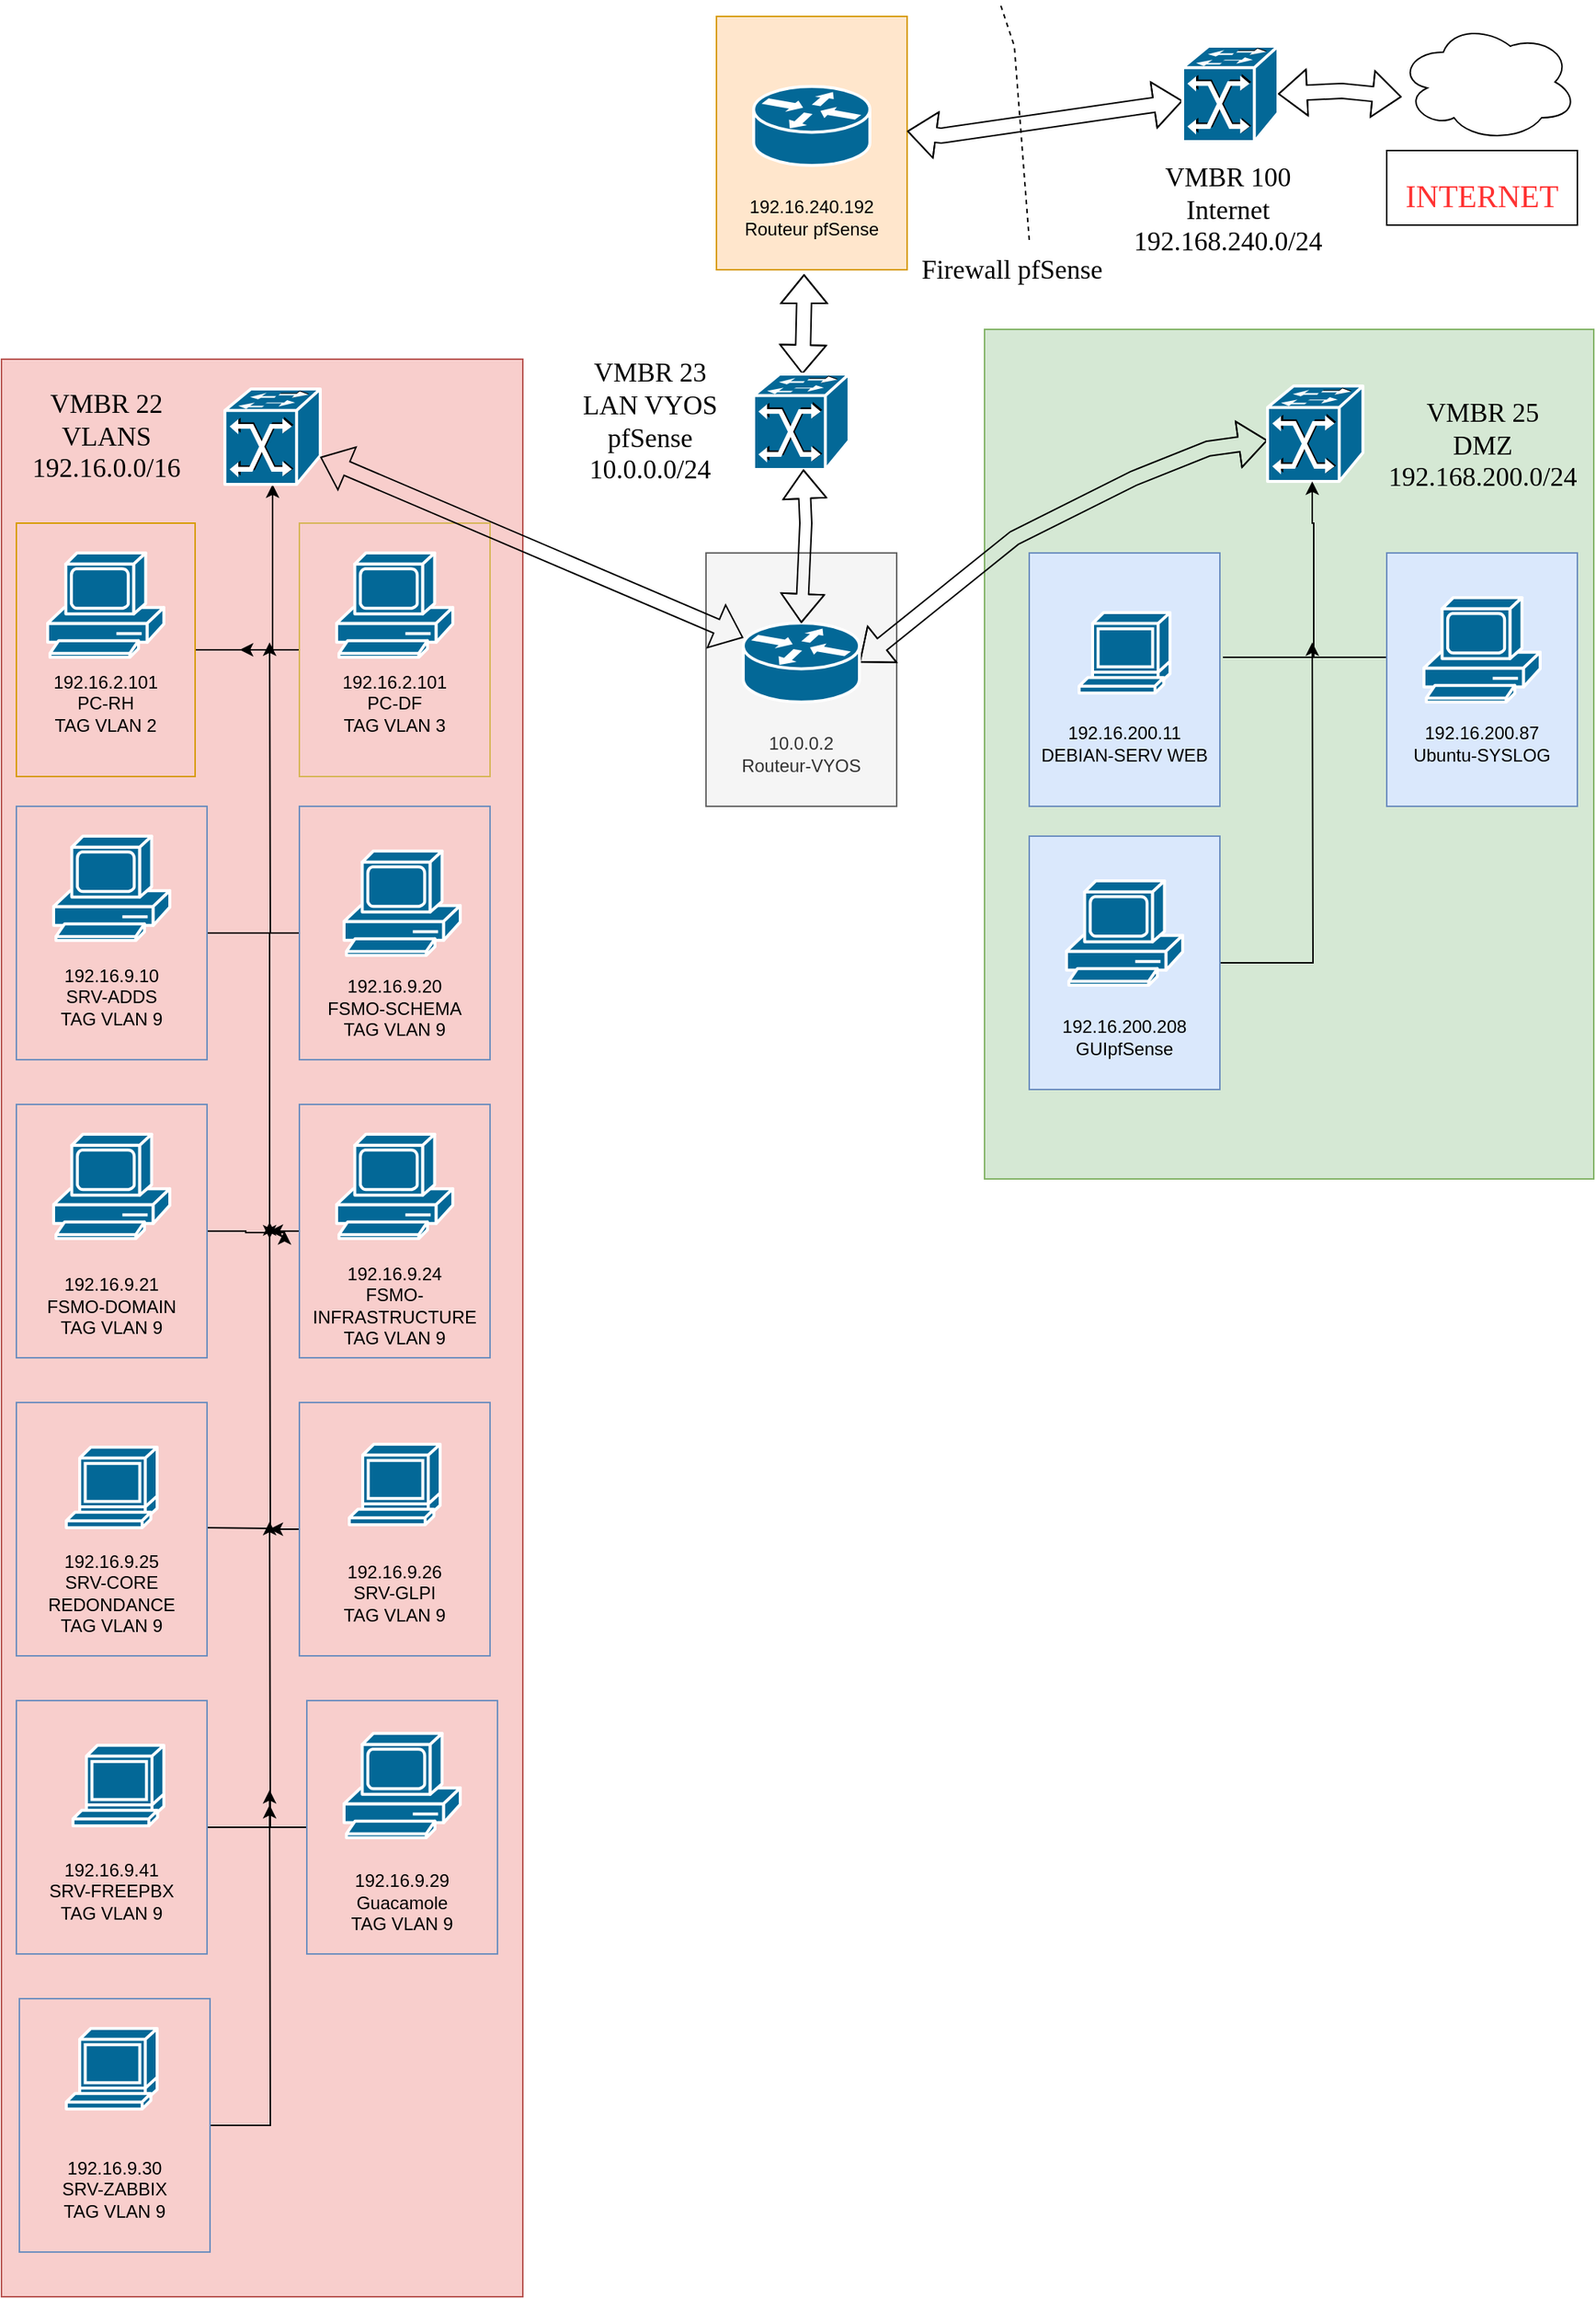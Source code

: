 <mxfile version="28.0.7">
  <diagram name="Page-1" id="3gM9oJFOxD3vaW-yYZft">
    <mxGraphModel dx="1387" dy="772" grid="1" gridSize="10" guides="1" tooltips="1" connect="1" arrows="1" fold="1" page="1" pageScale="1" pageWidth="1100" pageHeight="850" math="0" shadow="0">
      <root>
        <mxCell id="0" />
        <mxCell id="1" parent="0" />
        <mxCell id="WkJBR_L_8m71jJSx_A0K-67" value="" style="rounded=0;whiteSpace=wrap;html=1;fillColor=#d5e8d4;strokeColor=#82b366;" vertex="1" parent="1">
          <mxGeometry x="680" y="250" width="409" height="570" as="geometry" />
        </mxCell>
        <mxCell id="WkJBR_L_8m71jJSx_A0K-64" value="" style="rounded=0;whiteSpace=wrap;html=1;fillColor=#f8cecc;strokeColor=#b85450;" vertex="1" parent="1">
          <mxGeometry x="20" y="270" width="350" height="1300" as="geometry" />
        </mxCell>
        <mxCell id="VJ7-hHtJsxSW6a5JSL_P-45" value="&lt;div&gt;&lt;br&gt;&lt;/div&gt;&lt;div&gt;&lt;br&gt;&lt;/div&gt;&lt;div&gt;&lt;br&gt;&lt;/div&gt;&lt;div&gt;&lt;br&gt;&lt;/div&gt;&lt;div&gt;&lt;br&gt;&lt;/div&gt;&lt;div&gt;&lt;br&gt;&lt;/div&gt;&lt;div&gt;&lt;br&gt;&lt;/div&gt;192.16.200.11&lt;div&gt;DEBIAN-SERV WEB&lt;br&gt;&lt;div&gt;&lt;br&gt;&lt;/div&gt;&lt;/div&gt;" style="whiteSpace=wrap;html=1;fillColor=#dae8fc;strokeColor=#6c8ebf;" parent="1" vertex="1">
          <mxGeometry x="710" y="400" width="128" height="170" as="geometry" />
        </mxCell>
        <mxCell id="WkJBR_L_8m71jJSx_A0K-28" value="&lt;div&gt;&lt;br&gt;&lt;/div&gt;&lt;div&gt;&lt;br&gt;&lt;/div&gt;&lt;div&gt;&lt;br&gt;&lt;/div&gt;&lt;div&gt;&lt;br&gt;&lt;/div&gt;&lt;div&gt;&lt;br&gt;&lt;/div&gt;&lt;div&gt;&lt;br&gt;&lt;/div&gt;&lt;div&gt;&lt;br&gt;&lt;/div&gt;192.16.240.192&lt;div&gt;&lt;div&gt;Routeur pfSense&lt;/div&gt;&lt;/div&gt;" style="whiteSpace=wrap;html=1;fillColor=#ffe6cc;strokeColor=#d79b00;" vertex="1" parent="1">
          <mxGeometry x="500" y="40" width="128" height="170" as="geometry" />
        </mxCell>
        <mxCell id="WkJBR_L_8m71jJSx_A0K-15" value="&lt;div&gt;&lt;br&gt;&lt;/div&gt;&lt;div&gt;&lt;br&gt;&lt;/div&gt;&lt;div&gt;&lt;br&gt;&lt;/div&gt;&lt;div&gt;&lt;br&gt;&lt;/div&gt;&lt;div&gt;&lt;br&gt;&lt;/div&gt;&lt;div&gt;&lt;br&gt;&lt;/div&gt;&lt;div&gt;&lt;br&gt;&lt;/div&gt;&lt;div&gt;10.0.0.2&lt;/div&gt;&lt;div&gt;&lt;div&gt;Routeur-VYOS&lt;/div&gt;&lt;/div&gt;" style="whiteSpace=wrap;html=1;fillColor=#f5f5f5;strokeColor=#666666;fontColor=#333333;" vertex="1" parent="1">
          <mxGeometry x="493" y="400" width="128" height="170" as="geometry" />
        </mxCell>
        <mxCell id="WkJBR_L_8m71jJSx_A0K-46" style="edgeStyle=orthogonalEdgeStyle;rounded=0;orthogonalLoop=1;jettySize=auto;html=1;exitX=1;exitY=0.5;exitDx=0;exitDy=0;" edge="1" parent="1" source="VJ7-hHtJsxSW6a5JSL_P-14" target="VJ7-hHtJsxSW6a5JSL_P-4">
          <mxGeometry relative="1" as="geometry" />
        </mxCell>
        <mxCell id="VJ7-hHtJsxSW6a5JSL_P-14" value="&lt;div&gt;&lt;br&gt;&lt;/div&gt;&lt;div&gt;&lt;br&gt;&lt;/div&gt;&lt;div&gt;&lt;br&gt;&lt;/div&gt;&lt;div&gt;&lt;span style=&quot;background-color: transparent; color: light-dark(rgb(0, 0, 0), rgb(255, 255, 255));&quot;&gt;&lt;br&gt;&lt;/span&gt;&lt;/div&gt;&lt;div&gt;&lt;span style=&quot;background-color: transparent; color: light-dark(rgb(0, 0, 0), rgb(255, 255, 255));&quot;&gt;&lt;br&gt;&lt;/span&gt;&lt;/div&gt;&lt;div&gt;&lt;span style=&quot;background-color: transparent; color: light-dark(rgb(0, 0, 0), rgb(255, 255, 255));&quot;&gt;&lt;br&gt;&lt;/span&gt;&lt;/div&gt;&lt;div&gt;&lt;span style=&quot;background-color: transparent; color: light-dark(rgb(0, 0, 0), rgb(255, 255, 255));&quot;&gt;192.16.2.101&lt;/span&gt;&lt;/div&gt;&lt;div&gt;PC-RH&lt;/div&gt;&lt;div&gt;TAG VLAN 2&lt;/div&gt;&lt;div&gt;&lt;br&gt;&lt;/div&gt;" style="whiteSpace=wrap;html=1;fillColor=none;strokeColor=#d79b00;" parent="1" vertex="1">
          <mxGeometry x="30" y="380" width="120" height="170" as="geometry" />
        </mxCell>
        <mxCell id="WkJBR_L_8m71jJSx_A0K-47" style="edgeStyle=orthogonalEdgeStyle;rounded=0;orthogonalLoop=1;jettySize=auto;html=1;exitX=0;exitY=0.5;exitDx=0;exitDy=0;" edge="1" parent="1" source="VJ7-hHtJsxSW6a5JSL_P-15">
          <mxGeometry relative="1" as="geometry">
            <mxPoint x="180" y="465" as="targetPoint" />
          </mxGeometry>
        </mxCell>
        <mxCell id="VJ7-hHtJsxSW6a5JSL_P-15" value="&lt;div&gt;&lt;br&gt;&lt;/div&gt;&lt;div&gt;&lt;br&gt;&lt;/div&gt;&lt;div&gt;&lt;br&gt;&lt;/div&gt;&lt;div&gt;&lt;br&gt;&lt;/div&gt;&lt;div&gt;&lt;br&gt;&lt;/div&gt;&lt;div&gt;&lt;br&gt;&lt;/div&gt;192.16.2.101&lt;div&gt;&lt;span style=&quot;background-color: transparent; color: light-dark(rgb(0, 0, 0), rgb(255, 255, 255));&quot;&gt;PC-DF&lt;/span&gt;&lt;/div&gt;&lt;div&gt;&lt;div&gt;TAG VLAN 3&lt;/div&gt;&lt;div&gt;&lt;br&gt;&lt;/div&gt;&lt;/div&gt;" style="whiteSpace=wrap;html=1;fillColor=none;strokeColor=#d6b656;" parent="1" vertex="1">
          <mxGeometry x="220" y="380" width="128" height="170" as="geometry" />
        </mxCell>
        <mxCell id="VJ7-hHtJsxSW6a5JSL_P-3" value="" style="shape=mxgraph.cisco.routers.router;sketch=0;html=1;pointerEvents=1;dashed=0;fillColor=#036897;strokeColor=#ffffff;strokeWidth=2;verticalLabelPosition=bottom;verticalAlign=top;align=center;outlineConnect=0;" parent="1" vertex="1">
          <mxGeometry x="525" y="87" width="78" height="53" as="geometry" />
        </mxCell>
        <mxCell id="VJ7-hHtJsxSW6a5JSL_P-4" value="" style="shape=mxgraph.cisco.switches.atm_fast_gigabit_etherswitch;sketch=0;html=1;pointerEvents=1;dashed=0;fillColor=#036897;strokeColor=#ffffff;strokeWidth=2;verticalLabelPosition=bottom;verticalAlign=top;align=center;outlineConnect=0;" parent="1" vertex="1">
          <mxGeometry x="170" y="290" width="64" height="64" as="geometry" />
        </mxCell>
        <mxCell id="VJ7-hHtJsxSW6a5JSL_P-7" value="" style="shape=flexArrow;endArrow=classic;startArrow=classic;html=1;rounded=0;" parent="1" source="VJ7-hHtJsxSW6a5JSL_P-4" target="WkJBR_L_8m71jJSx_A0K-18" edge="1">
          <mxGeometry width="100" height="100" relative="1" as="geometry">
            <mxPoint x="233.39" y="290" as="sourcePoint" />
            <mxPoint x="499.5" y="360.425" as="targetPoint" />
            <Array as="points" />
          </mxGeometry>
        </mxCell>
        <mxCell id="VJ7-hHtJsxSW6a5JSL_P-11" value="" style="shape=mxgraph.cisco.computers_and_peripherals.pc;sketch=0;html=1;pointerEvents=1;dashed=0;fillColor=#036897;strokeColor=#ffffff;strokeWidth=2;verticalLabelPosition=bottom;verticalAlign=top;align=center;outlineConnect=0;" parent="1" vertex="1">
          <mxGeometry x="51" y="400" width="78" height="70" as="geometry" />
        </mxCell>
        <mxCell id="VJ7-hHtJsxSW6a5JSL_P-12" value="" style="shape=mxgraph.cisco.computers_and_peripherals.pc;sketch=0;html=1;pointerEvents=1;dashed=0;fillColor=#036897;strokeColor=#ffffff;strokeWidth=2;verticalLabelPosition=bottom;verticalAlign=top;align=center;outlineConnect=0;" parent="1" vertex="1">
          <mxGeometry x="245" y="400" width="78" height="70" as="geometry" />
        </mxCell>
        <mxCell id="VJ7-hHtJsxSW6a5JSL_P-16" value="&lt;font style=&quot;font-size: 18px;&quot; face=&quot;Georgia&quot;&gt;VMBR 22&lt;/font&gt;&lt;div&gt;&lt;font style=&quot;font-size: 18px;&quot; face=&quot;Georgia&quot;&gt;VLANS&lt;/font&gt;&lt;/div&gt;&lt;div&gt;&lt;font style=&quot;font-size: 18px;&quot; face=&quot;Georgia&quot;&gt;192.16.0.0/16&lt;/font&gt;&lt;/div&gt;" style="text;html=1;align=center;verticalAlign=middle;resizable=0;points=[];autosize=1;strokeColor=none;fillColor=none;" parent="1" vertex="1">
          <mxGeometry x="30" y="282" width="120" height="80" as="geometry" />
        </mxCell>
        <mxCell id="VJ7-hHtJsxSW6a5JSL_P-26" value="" style="shape=flexArrow;endArrow=classic;startArrow=classic;html=1;rounded=0;entryX=1;entryY=0.5;entryDx=0;entryDy=0;entryPerimeter=0;" parent="1" source="VJ7-hHtJsxSW6a5JSL_P-27" target="WkJBR_L_8m71jJSx_A0K-18" edge="1">
          <mxGeometry width="100" height="100" relative="1" as="geometry">
            <mxPoint x="640" y="300" as="sourcePoint" />
            <mxPoint x="589.02" y="367.04" as="targetPoint" />
            <Array as="points">
              <mxPoint x="830" y="330" />
              <mxPoint x="780" y="350" />
              <mxPoint x="700" y="390" />
            </Array>
          </mxGeometry>
        </mxCell>
        <mxCell id="VJ7-hHtJsxSW6a5JSL_P-27" value="" style="shape=mxgraph.cisco.switches.atm_fast_gigabit_etherswitch;sketch=0;html=1;pointerEvents=1;dashed=0;fillColor=#036897;strokeColor=#ffffff;strokeWidth=2;verticalLabelPosition=bottom;verticalAlign=top;align=center;outlineConnect=0;" parent="1" vertex="1">
          <mxGeometry x="870" y="288" width="64" height="64" as="geometry" />
        </mxCell>
        <mxCell id="WkJBR_L_8m71jJSx_A0K-48" style="edgeStyle=orthogonalEdgeStyle;rounded=0;orthogonalLoop=1;jettySize=auto;html=1;exitX=1;exitY=0.5;exitDx=0;exitDy=0;" edge="1" parent="1" source="VJ7-hHtJsxSW6a5JSL_P-29">
          <mxGeometry relative="1" as="geometry">
            <mxPoint x="200" y="460" as="targetPoint" />
          </mxGeometry>
        </mxCell>
        <mxCell id="VJ7-hHtJsxSW6a5JSL_P-29" value="&lt;div&gt;&lt;br&gt;&lt;/div&gt;&lt;div&gt;&lt;br&gt;&lt;/div&gt;&lt;div&gt;&lt;br&gt;&lt;/div&gt;&lt;div&gt;&lt;br&gt;&lt;/div&gt;&lt;div&gt;&lt;br&gt;&lt;/div&gt;&lt;div&gt;&lt;br&gt;&lt;/div&gt;192.16.9.10&lt;div&gt;SRV-ADDS&lt;/div&gt;&lt;div&gt;TAG VLAN 9&lt;/div&gt;" style="whiteSpace=wrap;html=1;fillColor=none;strokeColor=#6c8ebf;" parent="1" vertex="1">
          <mxGeometry x="30" y="570" width="128" height="170" as="geometry" />
        </mxCell>
        <mxCell id="VJ7-hHtJsxSW6a5JSL_P-30" value="" style="shape=mxgraph.cisco.computers_and_peripherals.pc;sketch=0;html=1;pointerEvents=1;dashed=0;fillColor=#036897;strokeColor=#ffffff;strokeWidth=2;verticalLabelPosition=bottom;verticalAlign=top;align=center;outlineConnect=0;" parent="1" vertex="1">
          <mxGeometry x="55" y="590" width="78" height="70" as="geometry" />
        </mxCell>
        <mxCell id="VJ7-hHtJsxSW6a5JSL_P-32" value="&lt;font style=&quot;font-size: 18px;&quot; face=&quot;Georgia&quot;&gt;VMBR 25&lt;/font&gt;&lt;div&gt;&lt;font style=&quot;font-size: 18px;&quot; face=&quot;Georgia&quot;&gt;DMZ&lt;/font&gt;&lt;/div&gt;&lt;div&gt;&lt;font style=&quot;font-size: 18px;&quot; face=&quot;Georgia&quot;&gt;192.168.200.0/24&lt;/font&gt;&lt;/div&gt;" style="text;html=1;align=center;verticalAlign=middle;resizable=0;points=[];autosize=1;strokeColor=none;fillColor=none;" parent="1" vertex="1">
          <mxGeometry x="939" y="288" width="150" height="80" as="geometry" />
        </mxCell>
        <mxCell id="WkJBR_L_8m71jJSx_A0K-49" style="edgeStyle=orthogonalEdgeStyle;rounded=0;orthogonalLoop=1;jettySize=auto;html=1;exitX=0;exitY=0.5;exitDx=0;exitDy=0;" edge="1" parent="1" source="VJ7-hHtJsxSW6a5JSL_P-33">
          <mxGeometry relative="1" as="geometry">
            <mxPoint x="200" y="860" as="targetPoint" />
          </mxGeometry>
        </mxCell>
        <mxCell id="VJ7-hHtJsxSW6a5JSL_P-33" value="&lt;div&gt;&lt;br&gt;&lt;/div&gt;&lt;div&gt;&lt;br&gt;&lt;/div&gt;&lt;div&gt;&lt;br&gt;&lt;/div&gt;&lt;div&gt;&lt;br&gt;&lt;/div&gt;&lt;div&gt;&lt;br&gt;&lt;/div&gt;&lt;div&gt;&lt;br&gt;&lt;/div&gt;&lt;div&gt;&lt;br&gt;&lt;/div&gt;192.16.9.20&lt;div&gt;FSMO-SCHEMA&lt;/div&gt;&lt;div&gt;TAG VLAN 9&lt;/div&gt;" style="whiteSpace=wrap;html=1;fillColor=none;strokeColor=#6c8ebf;" parent="1" vertex="1">
          <mxGeometry x="220" y="570" width="128" height="170" as="geometry" />
        </mxCell>
        <mxCell id="VJ7-hHtJsxSW6a5JSL_P-34" value="" style="shape=mxgraph.cisco.computers_and_peripherals.pc;sketch=0;html=1;pointerEvents=1;dashed=0;fillColor=#036897;strokeColor=#ffffff;strokeWidth=2;verticalLabelPosition=bottom;verticalAlign=top;align=center;outlineConnect=0;" parent="1" vertex="1">
          <mxGeometry x="250" y="600" width="78" height="70" as="geometry" />
        </mxCell>
        <mxCell id="WkJBR_L_8m71jJSx_A0K-50" style="edgeStyle=orthogonalEdgeStyle;rounded=0;orthogonalLoop=1;jettySize=auto;html=1;exitX=1;exitY=0.5;exitDx=0;exitDy=0;" edge="1" parent="1" source="VJ7-hHtJsxSW6a5JSL_P-35">
          <mxGeometry relative="1" as="geometry">
            <mxPoint x="210" y="855" as="targetPoint" />
            <Array as="points">
              <mxPoint x="184" y="855" />
              <mxPoint x="184" y="856" />
            </Array>
          </mxGeometry>
        </mxCell>
        <mxCell id="VJ7-hHtJsxSW6a5JSL_P-35" value="&lt;div&gt;&lt;br&gt;&lt;/div&gt;&lt;div&gt;&lt;br&gt;&lt;/div&gt;&lt;div&gt;&lt;br&gt;&lt;/div&gt;&lt;div&gt;&lt;br&gt;&lt;/div&gt;&lt;div&gt;&lt;br&gt;&lt;/div&gt;&lt;div&gt;&lt;br&gt;&lt;/div&gt;&lt;div&gt;&lt;br&gt;&lt;/div&gt;192.16.9.21&lt;div&gt;FSMO-DOMAIN&lt;/div&gt;&lt;div&gt;TAG VLAN 9&lt;/div&gt;" style="whiteSpace=wrap;html=1;fillColor=none;strokeColor=#6c8ebf;" parent="1" vertex="1">
          <mxGeometry x="30" y="770" width="128" height="170" as="geometry" />
        </mxCell>
        <mxCell id="VJ7-hHtJsxSW6a5JSL_P-36" value="" style="shape=mxgraph.cisco.computers_and_peripherals.pc;sketch=0;html=1;pointerEvents=1;dashed=0;fillColor=#036897;strokeColor=#ffffff;strokeWidth=2;verticalLabelPosition=bottom;verticalAlign=top;align=center;outlineConnect=0;" parent="1" vertex="1">
          <mxGeometry x="55" y="790" width="78" height="70" as="geometry" />
        </mxCell>
        <mxCell id="WkJBR_L_8m71jJSx_A0K-51" style="edgeStyle=orthogonalEdgeStyle;rounded=0;orthogonalLoop=1;jettySize=auto;html=1;exitX=0;exitY=0.5;exitDx=0;exitDy=0;" edge="1" parent="1" source="VJ7-hHtJsxSW6a5JSL_P-37">
          <mxGeometry relative="1" as="geometry">
            <mxPoint x="200" y="855" as="targetPoint" />
          </mxGeometry>
        </mxCell>
        <mxCell id="VJ7-hHtJsxSW6a5JSL_P-37" value="&lt;div&gt;&lt;br&gt;&lt;/div&gt;&lt;div&gt;&lt;br&gt;&lt;/div&gt;&lt;div&gt;&lt;br&gt;&lt;/div&gt;&lt;div&gt;&lt;br&gt;&lt;/div&gt;&lt;div&gt;&lt;br&gt;&lt;/div&gt;&lt;div&gt;&lt;br&gt;&lt;/div&gt;&lt;div&gt;&lt;br&gt;&lt;/div&gt;192.16.9.24&lt;div&gt;FSMO-INFRASTRUCTURE&lt;/div&gt;&lt;div&gt;TAG VLAN 9&lt;/div&gt;" style="whiteSpace=wrap;html=1;fillColor=none;strokeColor=#6c8ebf;" parent="1" vertex="1">
          <mxGeometry x="220" y="770" width="128" height="170" as="geometry" />
        </mxCell>
        <mxCell id="VJ7-hHtJsxSW6a5JSL_P-39" value="" style="shape=mxgraph.cisco.computers_and_peripherals.pc;sketch=0;html=1;pointerEvents=1;dashed=0;fillColor=#036897;strokeColor=#ffffff;strokeWidth=2;verticalLabelPosition=bottom;verticalAlign=top;align=center;outlineConnect=0;" parent="1" vertex="1">
          <mxGeometry x="245" y="790" width="78" height="70" as="geometry" />
        </mxCell>
        <mxCell id="WkJBR_L_8m71jJSx_A0K-53" style="edgeStyle=orthogonalEdgeStyle;rounded=0;orthogonalLoop=1;jettySize=auto;html=1;exitX=1;exitY=0.5;exitDx=0;exitDy=0;" edge="1" parent="1">
          <mxGeometry relative="1" as="geometry">
            <mxPoint x="200" y="849" as="targetPoint" />
            <mxPoint x="158" y="1054" as="sourcePoint" />
          </mxGeometry>
        </mxCell>
        <mxCell id="VJ7-hHtJsxSW6a5JSL_P-40" value="&lt;div&gt;&lt;br&gt;&lt;/div&gt;&lt;div&gt;&lt;br&gt;&lt;/div&gt;&lt;div&gt;&lt;br&gt;&lt;/div&gt;&lt;div&gt;&lt;br&gt;&lt;/div&gt;&lt;div&gt;&lt;br&gt;&lt;/div&gt;&lt;div&gt;&lt;br&gt;&lt;/div&gt;&lt;div&gt;&lt;span style=&quot;background-color: transparent; color: light-dark(rgb(0, 0, 0), rgb(255, 255, 255));&quot;&gt;192.16.9.25&lt;/span&gt;&lt;/div&gt;&lt;div&gt;&lt;span style=&quot;background-color: transparent;&quot;&gt;SRV-CORE REDONDANCE&lt;/span&gt;&lt;/div&gt;&lt;span style=&quot;background-color: transparent; color: light-dark(rgb(0, 0, 0), rgb(255, 255, 255));&quot;&gt;TAG VLAN 9&lt;/span&gt;" style="whiteSpace=wrap;html=1;fillColor=none;strokeColor=#6c8ebf;" parent="1" vertex="1">
          <mxGeometry x="30" y="970" width="128" height="170" as="geometry" />
        </mxCell>
        <mxCell id="WkJBR_L_8m71jJSx_A0K-57" style="edgeStyle=orthogonalEdgeStyle;rounded=0;orthogonalLoop=1;jettySize=auto;html=1;exitX=0;exitY=0.5;exitDx=0;exitDy=0;" edge="1" parent="1" source="VJ7-hHtJsxSW6a5JSL_P-42">
          <mxGeometry relative="1" as="geometry">
            <mxPoint x="200" y="1055" as="targetPoint" />
          </mxGeometry>
        </mxCell>
        <mxCell id="VJ7-hHtJsxSW6a5JSL_P-42" value="&lt;div&gt;&lt;br&gt;&lt;/div&gt;&lt;div&gt;&lt;br&gt;&lt;/div&gt;&lt;div&gt;&lt;br&gt;&lt;/div&gt;&lt;div&gt;&lt;br&gt;&lt;/div&gt;&lt;div&gt;&lt;br&gt;&lt;/div&gt;&lt;div&gt;&lt;br&gt;&lt;/div&gt;192.16.9.26&lt;br&gt;&lt;div&gt;&lt;span style=&quot;background-color: transparent;&quot;&gt;SRV-GLPI&lt;/span&gt;&lt;/div&gt;&lt;div&gt;&lt;span style=&quot;background-color: transparent; color: light-dark(rgb(0, 0, 0), rgb(255, 255, 255));&quot;&gt;TAG VLAN 9&lt;/span&gt;&lt;/div&gt;" style="whiteSpace=wrap;html=1;fillColor=none;strokeColor=#6c8ebf;" parent="1" vertex="1">
          <mxGeometry x="220" y="970" width="128" height="170" as="geometry" />
        </mxCell>
        <mxCell id="VJ7-hHtJsxSW6a5JSL_P-44" value="" style="edgeStyle=orthogonalEdgeStyle;rounded=0;orthogonalLoop=1;jettySize=auto;html=1;" parent="1" edge="1" target="VJ7-hHtJsxSW6a5JSL_P-27">
          <mxGeometry relative="1" as="geometry">
            <mxPoint x="950" y="470" as="sourcePoint" />
            <mxPoint x="900" y="360" as="targetPoint" />
            <Array as="points">
              <mxPoint x="901" y="470" />
              <mxPoint x="901" y="380" />
              <mxPoint x="900" y="380" />
            </Array>
          </mxGeometry>
        </mxCell>
        <mxCell id="VJ7-hHtJsxSW6a5JSL_P-46" value="" style="endArrow=none;html=1;rounded=0;exitX=1.016;exitY=0.412;exitDx=0;exitDy=0;exitPerimeter=0;" parent="1" source="VJ7-hHtJsxSW6a5JSL_P-45" edge="1">
          <mxGeometry width="50" height="50" relative="1" as="geometry">
            <mxPoint x="840" y="480" as="sourcePoint" />
            <mxPoint x="900" y="470" as="targetPoint" />
          </mxGeometry>
        </mxCell>
        <mxCell id="VJ7-hHtJsxSW6a5JSL_P-47" value="&lt;div&gt;&lt;br&gt;&lt;/div&gt;&lt;div&gt;&lt;br&gt;&lt;/div&gt;&lt;div&gt;&lt;br&gt;&lt;/div&gt;&lt;div&gt;&lt;br&gt;&lt;/div&gt;&lt;div&gt;&lt;br&gt;&lt;/div&gt;&lt;div&gt;&lt;br&gt;&lt;/div&gt;&lt;div&gt;&lt;br&gt;&lt;/div&gt;192.16.200.87&lt;div&gt;&lt;span style=&quot;background-color: transparent; color: light-dark(rgb(0, 0, 0), rgb(255, 255, 255));&quot;&gt;Ubuntu-SYSLOG&lt;/span&gt;&lt;/div&gt;&lt;div&gt;&lt;br&gt;&lt;/div&gt;" style="whiteSpace=wrap;html=1;fillColor=#dae8fc;strokeColor=#6c8ebf;" parent="1" vertex="1">
          <mxGeometry x="950" y="400" width="128" height="170" as="geometry" />
        </mxCell>
        <mxCell id="VJ7-hHtJsxSW6a5JSL_P-50" value="" style="shape=mxgraph.cisco.computers_and_peripherals.terminal;sketch=0;html=1;pointerEvents=1;dashed=0;fillColor=#036897;strokeColor=#ffffff;strokeWidth=2;verticalLabelPosition=bottom;verticalAlign=top;align=center;outlineConnect=0;" parent="1" vertex="1">
          <mxGeometry x="743.5" y="440" width="61" height="54" as="geometry" />
        </mxCell>
        <mxCell id="VJ7-hHtJsxSW6a5JSL_P-52" value="" style="shape=mxgraph.cisco.computers_and_peripherals.pc;sketch=0;html=1;pointerEvents=1;dashed=0;fillColor=#036897;strokeColor=#ffffff;strokeWidth=2;verticalLabelPosition=bottom;verticalAlign=top;align=center;outlineConnect=0;" parent="1" vertex="1">
          <mxGeometry x="975" y="430" width="78" height="70" as="geometry" />
        </mxCell>
        <mxCell id="WkJBR_L_8m71jJSx_A0K-58" style="edgeStyle=orthogonalEdgeStyle;rounded=0;orthogonalLoop=1;jettySize=auto;html=1;exitX=1;exitY=0.5;exitDx=0;exitDy=0;" edge="1" parent="1" source="VJ7-hHtJsxSW6a5JSL_P-54">
          <mxGeometry relative="1" as="geometry">
            <mxPoint x="900" y="460" as="targetPoint" />
          </mxGeometry>
        </mxCell>
        <mxCell id="VJ7-hHtJsxSW6a5JSL_P-54" value="&lt;div&gt;&lt;br&gt;&lt;/div&gt;&lt;div&gt;&lt;br&gt;&lt;/div&gt;&lt;div&gt;&lt;br&gt;&lt;/div&gt;&lt;div&gt;&lt;br&gt;&lt;/div&gt;&lt;div&gt;&lt;br&gt;&lt;/div&gt;&lt;div&gt;&lt;br&gt;&lt;/div&gt;&lt;div&gt;&lt;br&gt;&lt;/div&gt;192.16.200.208&lt;div&gt;&lt;div&gt;GUIpfSense&lt;/div&gt;&lt;/div&gt;" style="whiteSpace=wrap;html=1;fillColor=#dae8fc;strokeColor=#6c8ebf;" parent="1" vertex="1">
          <mxGeometry x="710" y="590" width="128" height="170" as="geometry" />
        </mxCell>
        <mxCell id="WkJBR_L_8m71jJSx_A0K-1" value="" style="shape=mxgraph.cisco.computers_and_peripherals.pc;sketch=0;html=1;pointerEvents=1;dashed=0;fillColor=#036897;strokeColor=#ffffff;strokeWidth=2;verticalLabelPosition=bottom;verticalAlign=top;align=center;outlineConnect=0;" vertex="1" parent="1">
          <mxGeometry x="735" y="620" width="78" height="70" as="geometry" />
        </mxCell>
        <mxCell id="WkJBR_L_8m71jJSx_A0K-54" style="edgeStyle=orthogonalEdgeStyle;rounded=0;orthogonalLoop=1;jettySize=auto;html=1;exitX=1;exitY=0.5;exitDx=0;exitDy=0;" edge="1" parent="1" source="WkJBR_L_8m71jJSx_A0K-3">
          <mxGeometry relative="1" as="geometry">
            <mxPoint x="200" y="1050" as="targetPoint" />
          </mxGeometry>
        </mxCell>
        <mxCell id="WkJBR_L_8m71jJSx_A0K-3" value="&lt;div&gt;&lt;br&gt;&lt;/div&gt;&lt;div&gt;&lt;br&gt;&lt;/div&gt;&lt;div&gt;&lt;br&gt;&lt;/div&gt;&lt;div&gt;&lt;br&gt;&lt;/div&gt;&lt;div&gt;&lt;br&gt;&lt;/div&gt;&lt;div&gt;&lt;br&gt;&lt;/div&gt;&lt;div&gt;&lt;span style=&quot;background-color: transparent; color: light-dark(rgb(0, 0, 0), rgb(255, 255, 255));&quot;&gt;192.16.9.41&lt;/span&gt;&lt;/div&gt;&lt;div&gt;SRV-FREEPBX&lt;/div&gt;&lt;span style=&quot;background-color: transparent; color: light-dark(rgb(0, 0, 0), rgb(255, 255, 255));&quot;&gt;TAG VLAN 9&lt;/span&gt;" style="whiteSpace=wrap;html=1;fillColor=none;strokeColor=#6c8ebf;" vertex="1" parent="1">
          <mxGeometry x="30" y="1170" width="128" height="170" as="geometry" />
        </mxCell>
        <mxCell id="WkJBR_L_8m71jJSx_A0K-4" value="" style="shape=mxgraph.cisco.computers_and_peripherals.terminal;sketch=0;html=1;pointerEvents=1;dashed=0;fillColor=#036897;strokeColor=#ffffff;strokeWidth=2;verticalLabelPosition=bottom;verticalAlign=top;align=center;outlineConnect=0;" vertex="1" parent="1">
          <mxGeometry x="68" y="1200" width="61" height="54" as="geometry" />
        </mxCell>
        <mxCell id="WkJBR_L_8m71jJSx_A0K-5" value="" style="shape=mxgraph.cisco.computers_and_peripherals.terminal;sketch=0;html=1;pointerEvents=1;dashed=0;fillColor=#036897;strokeColor=#ffffff;strokeWidth=2;verticalLabelPosition=bottom;verticalAlign=top;align=center;outlineConnect=0;" vertex="1" parent="1">
          <mxGeometry x="253.5" y="998" width="61" height="54" as="geometry" />
        </mxCell>
        <mxCell id="WkJBR_L_8m71jJSx_A0K-6" value="" style="shape=mxgraph.cisco.computers_and_peripherals.terminal;sketch=0;html=1;pointerEvents=1;dashed=0;fillColor=#036897;strokeColor=#ffffff;strokeWidth=2;verticalLabelPosition=bottom;verticalAlign=top;align=center;outlineConnect=0;" vertex="1" parent="1">
          <mxGeometry x="63.5" y="1000" width="61" height="54" as="geometry" />
        </mxCell>
        <mxCell id="WkJBR_L_8m71jJSx_A0K-56" style="edgeStyle=orthogonalEdgeStyle;rounded=0;orthogonalLoop=1;jettySize=auto;html=1;exitX=0;exitY=0.5;exitDx=0;exitDy=0;" edge="1" parent="1" source="WkJBR_L_8m71jJSx_A0K-7">
          <mxGeometry relative="1" as="geometry">
            <mxPoint x="200" y="1230" as="targetPoint" />
          </mxGeometry>
        </mxCell>
        <mxCell id="WkJBR_L_8m71jJSx_A0K-7" value="&lt;div&gt;&lt;br&gt;&lt;/div&gt;&lt;div&gt;&lt;br&gt;&lt;/div&gt;&lt;div&gt;&lt;br&gt;&lt;/div&gt;&lt;div&gt;&lt;br&gt;&lt;/div&gt;&lt;div&gt;&lt;br&gt;&lt;/div&gt;&lt;div&gt;&lt;br&gt;&lt;/div&gt;&lt;div&gt;&lt;br&gt;&lt;/div&gt;192.16.9.29&lt;div&gt;&lt;div&gt;Guacamole&lt;/div&gt;&lt;/div&gt;&lt;div&gt;TAG VLAN 9&lt;/div&gt;" style="whiteSpace=wrap;html=1;fillColor=none;strokeColor=#6c8ebf;" vertex="1" parent="1">
          <mxGeometry x="225" y="1170" width="128" height="170" as="geometry" />
        </mxCell>
        <mxCell id="WkJBR_L_8m71jJSx_A0K-8" value="" style="shape=mxgraph.cisco.computers_and_peripherals.pc;sketch=0;html=1;pointerEvents=1;dashed=0;fillColor=#036897;strokeColor=#ffffff;strokeWidth=2;verticalLabelPosition=bottom;verticalAlign=top;align=center;outlineConnect=0;" vertex="1" parent="1">
          <mxGeometry x="250" y="1192" width="78" height="70" as="geometry" />
        </mxCell>
        <mxCell id="WkJBR_L_8m71jJSx_A0K-55" style="edgeStyle=orthogonalEdgeStyle;rounded=0;orthogonalLoop=1;jettySize=auto;html=1;exitX=1;exitY=0.5;exitDx=0;exitDy=0;" edge="1" parent="1" source="WkJBR_L_8m71jJSx_A0K-9">
          <mxGeometry relative="1" as="geometry">
            <mxPoint x="200" y="1240" as="targetPoint" />
          </mxGeometry>
        </mxCell>
        <mxCell id="WkJBR_L_8m71jJSx_A0K-9" value="&lt;div&gt;&lt;br&gt;&lt;/div&gt;&lt;div&gt;&lt;br&gt;&lt;/div&gt;&lt;div&gt;&lt;br&gt;&lt;/div&gt;&lt;div&gt;&lt;br&gt;&lt;/div&gt;&lt;div&gt;&lt;br&gt;&lt;/div&gt;&lt;div&gt;&lt;br&gt;&lt;/div&gt;&lt;div&gt;&lt;span style=&quot;background-color: transparent; color: light-dark(rgb(0, 0, 0), rgb(255, 255, 255));&quot;&gt;192.16.9.30&lt;/span&gt;&lt;/div&gt;&lt;div&gt;SRV-ZABBIX&lt;/div&gt;&lt;span style=&quot;background-color: transparent; color: light-dark(rgb(0, 0, 0), rgb(255, 255, 255));&quot;&gt;TAG VLAN 9&lt;/span&gt;" style="whiteSpace=wrap;html=1;fillColor=none;strokeColor=#6c8ebf;" vertex="1" parent="1">
          <mxGeometry x="32" y="1370" width="128" height="170" as="geometry" />
        </mxCell>
        <mxCell id="WkJBR_L_8m71jJSx_A0K-11" value="" style="shape=mxgraph.cisco.computers_and_peripherals.terminal;sketch=0;html=1;pointerEvents=1;dashed=0;fillColor=#036897;strokeColor=#ffffff;strokeWidth=2;verticalLabelPosition=bottom;verticalAlign=top;align=center;outlineConnect=0;" vertex="1" parent="1">
          <mxGeometry x="63.5" y="1390" width="61" height="54" as="geometry" />
        </mxCell>
        <mxCell id="WkJBR_L_8m71jJSx_A0K-13" value="" style="shape=flexArrow;endArrow=classic;startArrow=classic;html=1;rounded=0;" edge="1" parent="1" source="WkJBR_L_8m71jJSx_A0K-19">
          <mxGeometry width="100" height="100" relative="1" as="geometry">
            <mxPoint x="542.002" y="279" as="sourcePoint" />
            <mxPoint x="558.81" y="213" as="targetPoint" />
            <Array as="points">
              <mxPoint x="558.81" y="233" />
            </Array>
          </mxGeometry>
        </mxCell>
        <mxCell id="WkJBR_L_8m71jJSx_A0K-17" value="&lt;font style=&quot;font-size: 18px;&quot; face=&quot;Georgia&quot;&gt;VMBR 23&lt;/font&gt;&lt;div&gt;&lt;font face=&quot;Georgia&quot;&gt;&lt;span style=&quot;font-size: 18px;&quot;&gt;LAN VYOS&lt;/span&gt;&lt;/font&gt;&lt;/div&gt;&lt;div&gt;&lt;font face=&quot;Georgia&quot;&gt;&lt;span style=&quot;font-size: 18px;&quot;&gt;pfSense&lt;/span&gt;&lt;/font&gt;&lt;/div&gt;&lt;div&gt;&lt;font style=&quot;font-size: 18px;&quot; face=&quot;Georgia&quot;&gt;10.0.0.0/24&lt;/font&gt;&lt;/div&gt;" style="text;html=1;align=center;verticalAlign=middle;resizable=0;points=[];autosize=1;strokeColor=none;fillColor=none;" vertex="1" parent="1">
          <mxGeometry x="400" y="262" width="110" height="100" as="geometry" />
        </mxCell>
        <mxCell id="WkJBR_L_8m71jJSx_A0K-18" value="" style="shape=mxgraph.cisco.routers.router;sketch=0;html=1;pointerEvents=1;dashed=0;fillColor=#036897;strokeColor=#ffffff;strokeWidth=2;verticalLabelPosition=bottom;verticalAlign=top;align=center;outlineConnect=0;" vertex="1" parent="1">
          <mxGeometry x="518" y="447" width="78" height="53" as="geometry" />
        </mxCell>
        <mxCell id="WkJBR_L_8m71jJSx_A0K-19" value="" style="shape=mxgraph.cisco.switches.atm_fast_gigabit_etherswitch;sketch=0;html=1;pointerEvents=1;dashed=0;fillColor=#036897;strokeColor=#ffffff;strokeWidth=2;verticalLabelPosition=bottom;verticalAlign=top;align=center;outlineConnect=0;" vertex="1" parent="1">
          <mxGeometry x="525" y="280" width="64" height="64" as="geometry" />
        </mxCell>
        <mxCell id="WkJBR_L_8m71jJSx_A0K-21" value="" style="shape=flexArrow;endArrow=classic;startArrow=classic;html=1;rounded=0;exitX=0.5;exitY=0;exitDx=0;exitDy=0;exitPerimeter=0;width=8;endSize=6;" edge="1" parent="1" source="WkJBR_L_8m71jJSx_A0K-18" target="WkJBR_L_8m71jJSx_A0K-19">
          <mxGeometry width="100" height="100" relative="1" as="geometry">
            <mxPoint x="544" y="431" as="sourcePoint" />
            <mxPoint x="600" y="360" as="targetPoint" />
            <Array as="points">
              <mxPoint x="560" y="380" />
            </Array>
          </mxGeometry>
        </mxCell>
        <mxCell id="WkJBR_L_8m71jJSx_A0K-32" value="" style="shape=flexArrow;endArrow=classic;startArrow=classic;html=1;rounded=0;exitX=1;exitY=0.5;exitDx=0;exitDy=0;exitPerimeter=0;" edge="1" parent="1" target="WkJBR_L_8m71jJSx_A0K-59">
          <mxGeometry width="100" height="100" relative="1" as="geometry">
            <mxPoint x="628" y="117" as="sourcePoint" />
            <mxPoint x="780" y="110" as="targetPoint" />
            <Array as="points">
              <mxPoint x="650.81" y="120" />
            </Array>
          </mxGeometry>
        </mxCell>
        <mxCell id="WkJBR_L_8m71jJSx_A0K-34" value="" style="ellipse;shape=cloud;whiteSpace=wrap;html=1;" vertex="1" parent="1">
          <mxGeometry x="958" y="44" width="120" height="80" as="geometry" />
        </mxCell>
        <mxCell id="WkJBR_L_8m71jJSx_A0K-35" value="&lt;p&gt;&lt;span style=&quot;font-style: normal; font-variant-ligatures: normal; font-variant-caps: normal; font-weight: 400; letter-spacing: normal; orphans: 2; text-indent: 0px; text-transform: none; widows: 2; word-spacing: 0px; -webkit-text-stroke-width: 0px; white-space: nowrap; text-decoration-thickness: initial; text-decoration-style: initial; text-decoration-color: initial; float: none; background-color: light-dark(#ffffff, var(--ge-dark-color, #121212)); display: inline !important;&quot;&gt;&lt;font face=&quot;Garamond&quot; style=&quot;color: rgb(255, 51, 51); font-size: 21px;&quot;&gt;INTERNET&lt;/font&gt;&lt;/span&gt;&lt;/p&gt;" style="text;whiteSpace=wrap;html=1;fillColor=none;strokeColor=default;align=center;" vertex="1" parent="1">
          <mxGeometry x="950" y="130" width="128" height="50" as="geometry" />
        </mxCell>
        <mxCell id="WkJBR_L_8m71jJSx_A0K-36" value="" style="endArrow=none;dashed=1;html=1;rounded=0;" edge="1" parent="1">
          <mxGeometry width="50" height="50" relative="1" as="geometry">
            <mxPoint x="710" y="190" as="sourcePoint" />
            <mxPoint x="690" y="30" as="targetPoint" />
            <Array as="points">
              <mxPoint x="700" y="60" />
            </Array>
          </mxGeometry>
        </mxCell>
        <mxCell id="WkJBR_L_8m71jJSx_A0K-37" value="&lt;font face=&quot;Georgia&quot;&gt;&lt;span style=&quot;font-size: 18px;&quot;&gt;Firewall pfSense&lt;/span&gt;&lt;/font&gt;" style="text;html=1;align=center;verticalAlign=middle;resizable=0;points=[];autosize=1;strokeColor=none;fillColor=none;" vertex="1" parent="1">
          <mxGeometry x="628" y="190" width="140" height="40" as="geometry" />
        </mxCell>
        <mxCell id="WkJBR_L_8m71jJSx_A0K-59" value="" style="shape=mxgraph.cisco.switches.atm_fast_gigabit_etherswitch;sketch=0;html=1;pointerEvents=1;dashed=0;fillColor=#036897;strokeColor=#ffffff;strokeWidth=2;verticalLabelPosition=bottom;verticalAlign=top;align=center;outlineConnect=0;" vertex="1" parent="1">
          <mxGeometry x="813" y="60" width="64" height="64" as="geometry" />
        </mxCell>
        <mxCell id="WkJBR_L_8m71jJSx_A0K-60" value="" style="shape=flexArrow;endArrow=classic;startArrow=classic;html=1;rounded=0;exitX=1;exitY=0.5;exitDx=0;exitDy=0;exitPerimeter=0;" edge="1" parent="1" source="WkJBR_L_8m71jJSx_A0K-59">
          <mxGeometry width="100" height="100" relative="1" as="geometry">
            <mxPoint x="890" y="90" as="sourcePoint" />
            <mxPoint x="960" y="94" as="targetPoint" />
            <Array as="points">
              <mxPoint x="920" y="90" />
            </Array>
          </mxGeometry>
        </mxCell>
        <mxCell id="WkJBR_L_8m71jJSx_A0K-61" value="&lt;font style=&quot;font-size: 18px;&quot; face=&quot;Georgia&quot;&gt;VMBR 100&lt;/font&gt;&lt;div&gt;&lt;span style=&quot;font-size: 18px; font-family: Georgia; background-color: transparent; color: light-dark(rgb(0, 0, 0), rgb(255, 255, 255));&quot;&gt;Internet&lt;/span&gt;&lt;/div&gt;&lt;div&gt;&lt;span style=&quot;font-size: 18px; font-family: Georgia; background-color: transparent; color: light-dark(rgb(0, 0, 0), rgb(255, 255, 255));&quot;&gt;192.168.240.0/24&lt;/span&gt;&lt;/div&gt;" style="text;html=1;align=center;verticalAlign=middle;resizable=0;points=[];autosize=1;strokeColor=none;fillColor=none;" vertex="1" parent="1">
          <mxGeometry x="768" y="130" width="150" height="80" as="geometry" />
        </mxCell>
      </root>
    </mxGraphModel>
  </diagram>
</mxfile>
